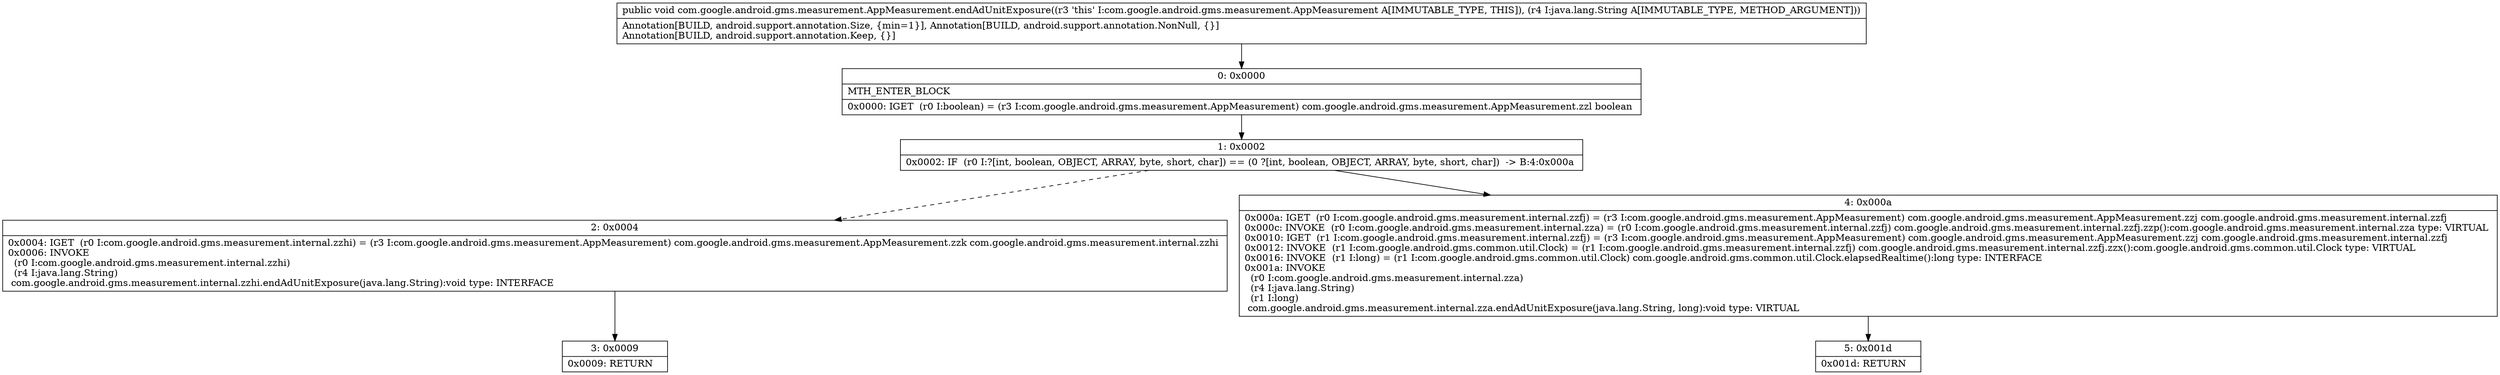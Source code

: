 digraph "CFG forcom.google.android.gms.measurement.AppMeasurement.endAdUnitExposure(Ljava\/lang\/String;)V" {
Node_0 [shape=record,label="{0\:\ 0x0000|MTH_ENTER_BLOCK\l|0x0000: IGET  (r0 I:boolean) = (r3 I:com.google.android.gms.measurement.AppMeasurement) com.google.android.gms.measurement.AppMeasurement.zzl boolean \l}"];
Node_1 [shape=record,label="{1\:\ 0x0002|0x0002: IF  (r0 I:?[int, boolean, OBJECT, ARRAY, byte, short, char]) == (0 ?[int, boolean, OBJECT, ARRAY, byte, short, char])  \-\> B:4:0x000a \l}"];
Node_2 [shape=record,label="{2\:\ 0x0004|0x0004: IGET  (r0 I:com.google.android.gms.measurement.internal.zzhi) = (r3 I:com.google.android.gms.measurement.AppMeasurement) com.google.android.gms.measurement.AppMeasurement.zzk com.google.android.gms.measurement.internal.zzhi \l0x0006: INVOKE  \l  (r0 I:com.google.android.gms.measurement.internal.zzhi)\l  (r4 I:java.lang.String)\l com.google.android.gms.measurement.internal.zzhi.endAdUnitExposure(java.lang.String):void type: INTERFACE \l}"];
Node_3 [shape=record,label="{3\:\ 0x0009|0x0009: RETURN   \l}"];
Node_4 [shape=record,label="{4\:\ 0x000a|0x000a: IGET  (r0 I:com.google.android.gms.measurement.internal.zzfj) = (r3 I:com.google.android.gms.measurement.AppMeasurement) com.google.android.gms.measurement.AppMeasurement.zzj com.google.android.gms.measurement.internal.zzfj \l0x000c: INVOKE  (r0 I:com.google.android.gms.measurement.internal.zza) = (r0 I:com.google.android.gms.measurement.internal.zzfj) com.google.android.gms.measurement.internal.zzfj.zzp():com.google.android.gms.measurement.internal.zza type: VIRTUAL \l0x0010: IGET  (r1 I:com.google.android.gms.measurement.internal.zzfj) = (r3 I:com.google.android.gms.measurement.AppMeasurement) com.google.android.gms.measurement.AppMeasurement.zzj com.google.android.gms.measurement.internal.zzfj \l0x0012: INVOKE  (r1 I:com.google.android.gms.common.util.Clock) = (r1 I:com.google.android.gms.measurement.internal.zzfj) com.google.android.gms.measurement.internal.zzfj.zzx():com.google.android.gms.common.util.Clock type: VIRTUAL \l0x0016: INVOKE  (r1 I:long) = (r1 I:com.google.android.gms.common.util.Clock) com.google.android.gms.common.util.Clock.elapsedRealtime():long type: INTERFACE \l0x001a: INVOKE  \l  (r0 I:com.google.android.gms.measurement.internal.zza)\l  (r4 I:java.lang.String)\l  (r1 I:long)\l com.google.android.gms.measurement.internal.zza.endAdUnitExposure(java.lang.String, long):void type: VIRTUAL \l}"];
Node_5 [shape=record,label="{5\:\ 0x001d|0x001d: RETURN   \l}"];
MethodNode[shape=record,label="{public void com.google.android.gms.measurement.AppMeasurement.endAdUnitExposure((r3 'this' I:com.google.android.gms.measurement.AppMeasurement A[IMMUTABLE_TYPE, THIS]), (r4 I:java.lang.String A[IMMUTABLE_TYPE, METHOD_ARGUMENT]))  | Annotation[BUILD, android.support.annotation.Size, \{min=1\}], Annotation[BUILD, android.support.annotation.NonNull, \{\}]\lAnnotation[BUILD, android.support.annotation.Keep, \{\}]\l}"];
MethodNode -> Node_0;
Node_0 -> Node_1;
Node_1 -> Node_2[style=dashed];
Node_1 -> Node_4;
Node_2 -> Node_3;
Node_4 -> Node_5;
}

